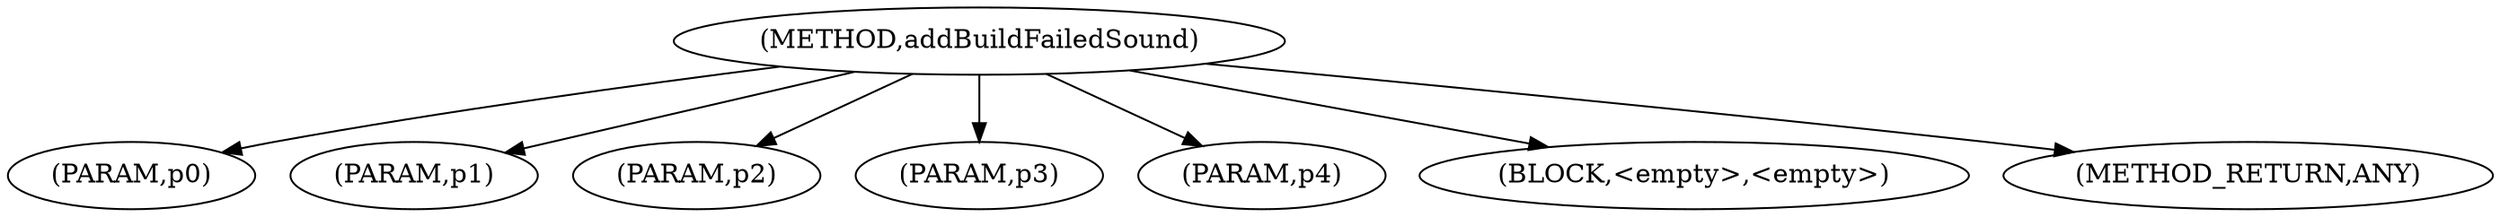 digraph "addBuildFailedSound" {  
"467" [label = <(METHOD,addBuildFailedSound)> ]
"468" [label = <(PARAM,p0)> ]
"469" [label = <(PARAM,p1)> ]
"470" [label = <(PARAM,p2)> ]
"471" [label = <(PARAM,p3)> ]
"472" [label = <(PARAM,p4)> ]
"473" [label = <(BLOCK,&lt;empty&gt;,&lt;empty&gt;)> ]
"474" [label = <(METHOD_RETURN,ANY)> ]
  "467" -> "468" 
  "467" -> "469" 
  "467" -> "473" 
  "467" -> "470" 
  "467" -> "474" 
  "467" -> "471" 
  "467" -> "472" 
}
